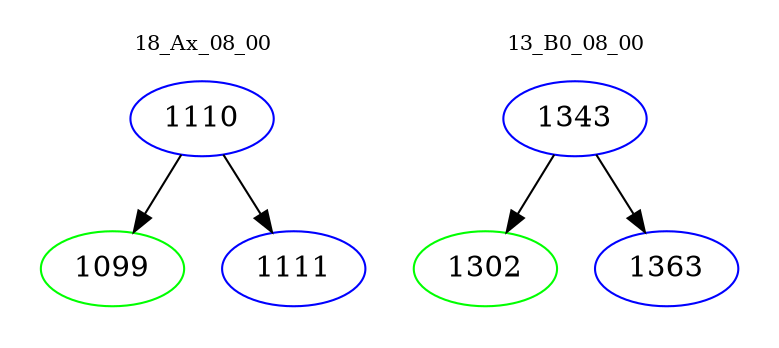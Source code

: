 digraph{
subgraph cluster_0 {
color = white
label = "18_Ax_08_00";
fontsize=10;
T0_1110 [label="1110", color="blue"]
T0_1110 -> T0_1099 [color="black"]
T0_1099 [label="1099", color="green"]
T0_1110 -> T0_1111 [color="black"]
T0_1111 [label="1111", color="blue"]
}
subgraph cluster_1 {
color = white
label = "13_B0_08_00";
fontsize=10;
T1_1343 [label="1343", color="blue"]
T1_1343 -> T1_1302 [color="black"]
T1_1302 [label="1302", color="green"]
T1_1343 -> T1_1363 [color="black"]
T1_1363 [label="1363", color="blue"]
}
}
